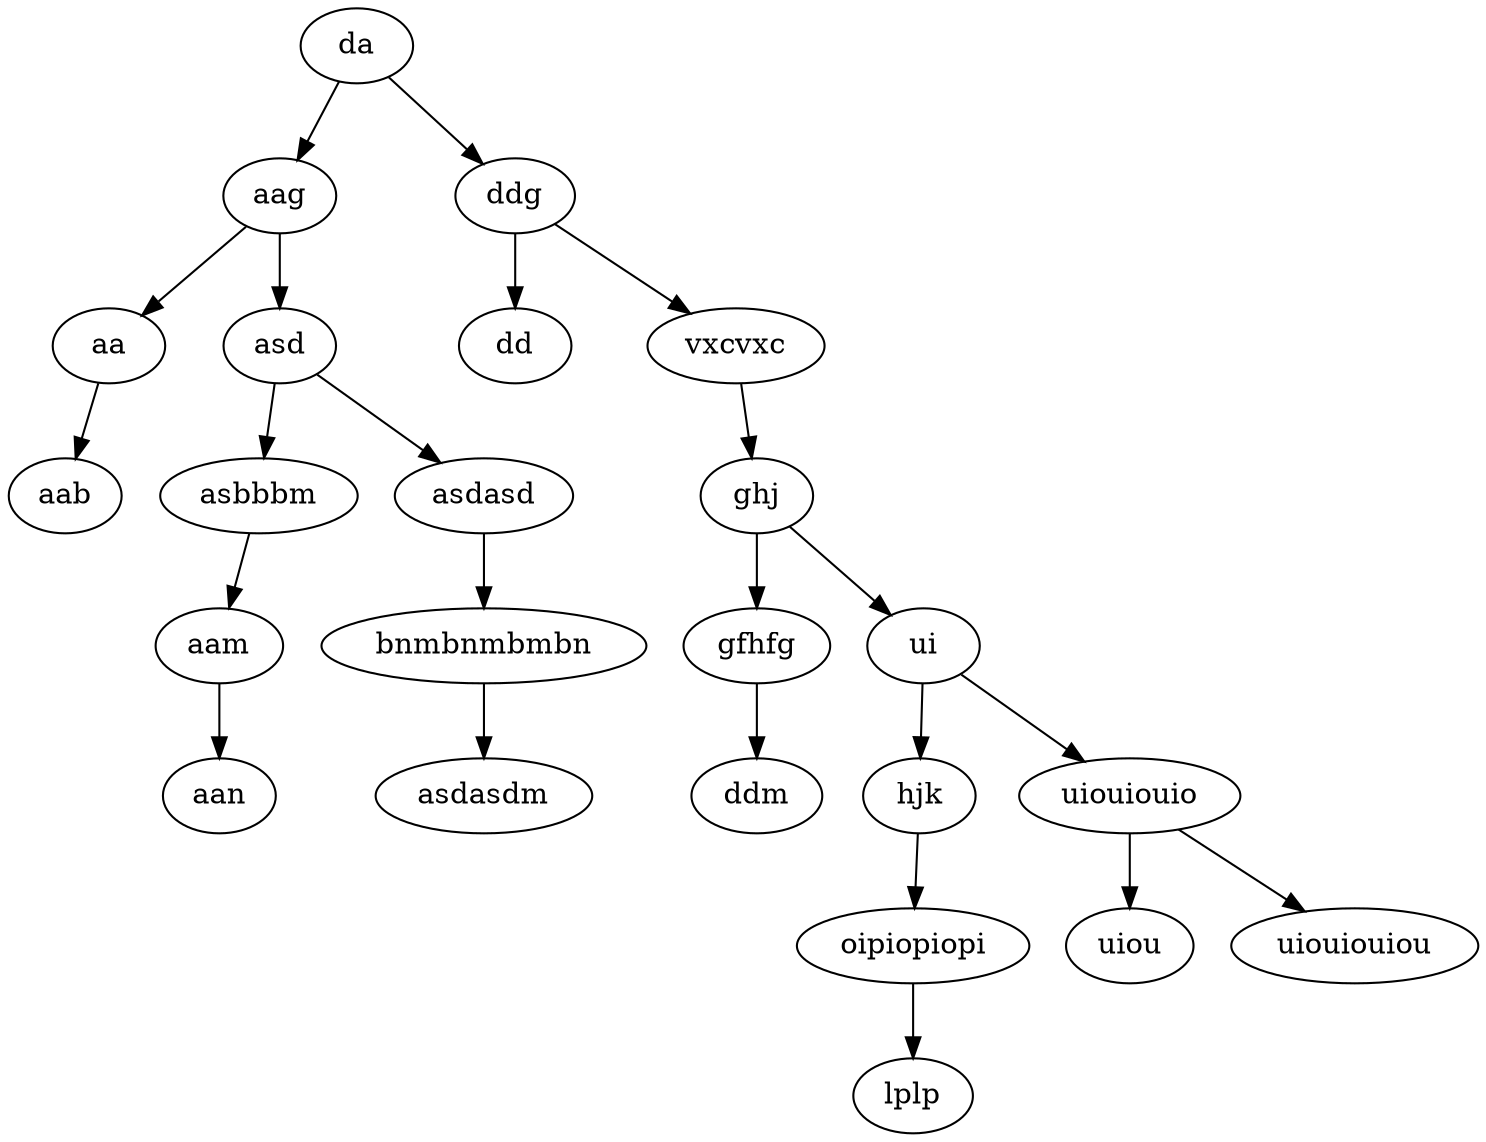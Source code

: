 digraph tree {
da;
da -> aag;
da -> ddg;
ddg;
ddg -> dd;
ddg -> vxcvxc;
vxcvxc;
vxcvxc -> ghj;
ghj;
ghj -> gfhfg;
ghj -> ui;
ui;
ui -> hjk;
ui -> uiouiouio;
uiouiouio;
uiouiouio -> uiou;
uiouiouio -> uiouiouiou;
uiouiouiou;
uiou;
hjk;
hjk -> oipiopiopi;
oipiopiopi;
oipiopiopi -> lplp;
lplp;
gfhfg;
gfhfg -> ddm;
ddm;
dd;
aag;
aag -> aa;
aag -> asd;
asd;
asd -> asbbbm;
asd -> asdasd;
asdasd;
asdasd -> bnmbnmbmbn;
bnmbnmbmbn;
bnmbnmbmbn -> asdasdm;
asdasdm;
asbbbm;
asbbbm -> aam;
aam;
aam -> aan;
aan;
aa;
aa -> aab;
aab;
}
